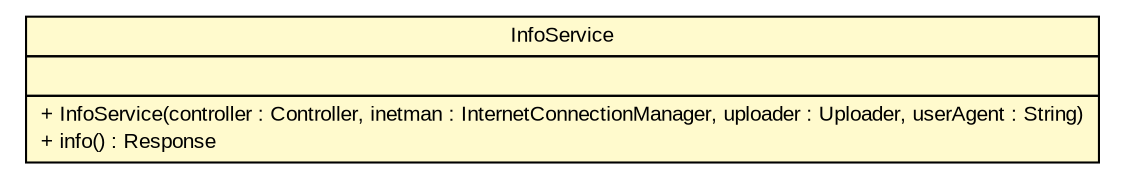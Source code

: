 #!/usr/local/bin/dot
#
# Class diagram 
# Generated by UMLGraph version R5_6 (http://www.umlgraph.org/)
#

digraph G {
	edge [fontname="arial",fontsize=10,labelfontname="arial",labelfontsize=10];
	node [fontname="arial",fontsize=10,shape=plaintext];
	nodesep=0.25;
	ranksep=0.5;
	// de.fhg.fit.biomos.sensorplatform.restservices.InfoService
	c1515 [label=<<table title="de.fhg.fit.biomos.sensorplatform.restservices.InfoService" border="0" cellborder="1" cellspacing="0" cellpadding="2" port="p" bgcolor="lemonChiffon" href="./InfoService.html">
		<tr><td><table border="0" cellspacing="0" cellpadding="1">
<tr><td align="center" balign="center"> InfoService </td></tr>
		</table></td></tr>
		<tr><td><table border="0" cellspacing="0" cellpadding="1">
<tr><td align="left" balign="left">  </td></tr>
		</table></td></tr>
		<tr><td><table border="0" cellspacing="0" cellpadding="1">
<tr><td align="left" balign="left"> + InfoService(controller : Controller, inetman : InternetConnectionManager, uploader : Uploader, userAgent : String) </td></tr>
<tr><td align="left" balign="left"> + info() : Response </td></tr>
		</table></td></tr>
		</table>>, URL="./InfoService.html", fontname="arial", fontcolor="black", fontsize=10.0];
}

